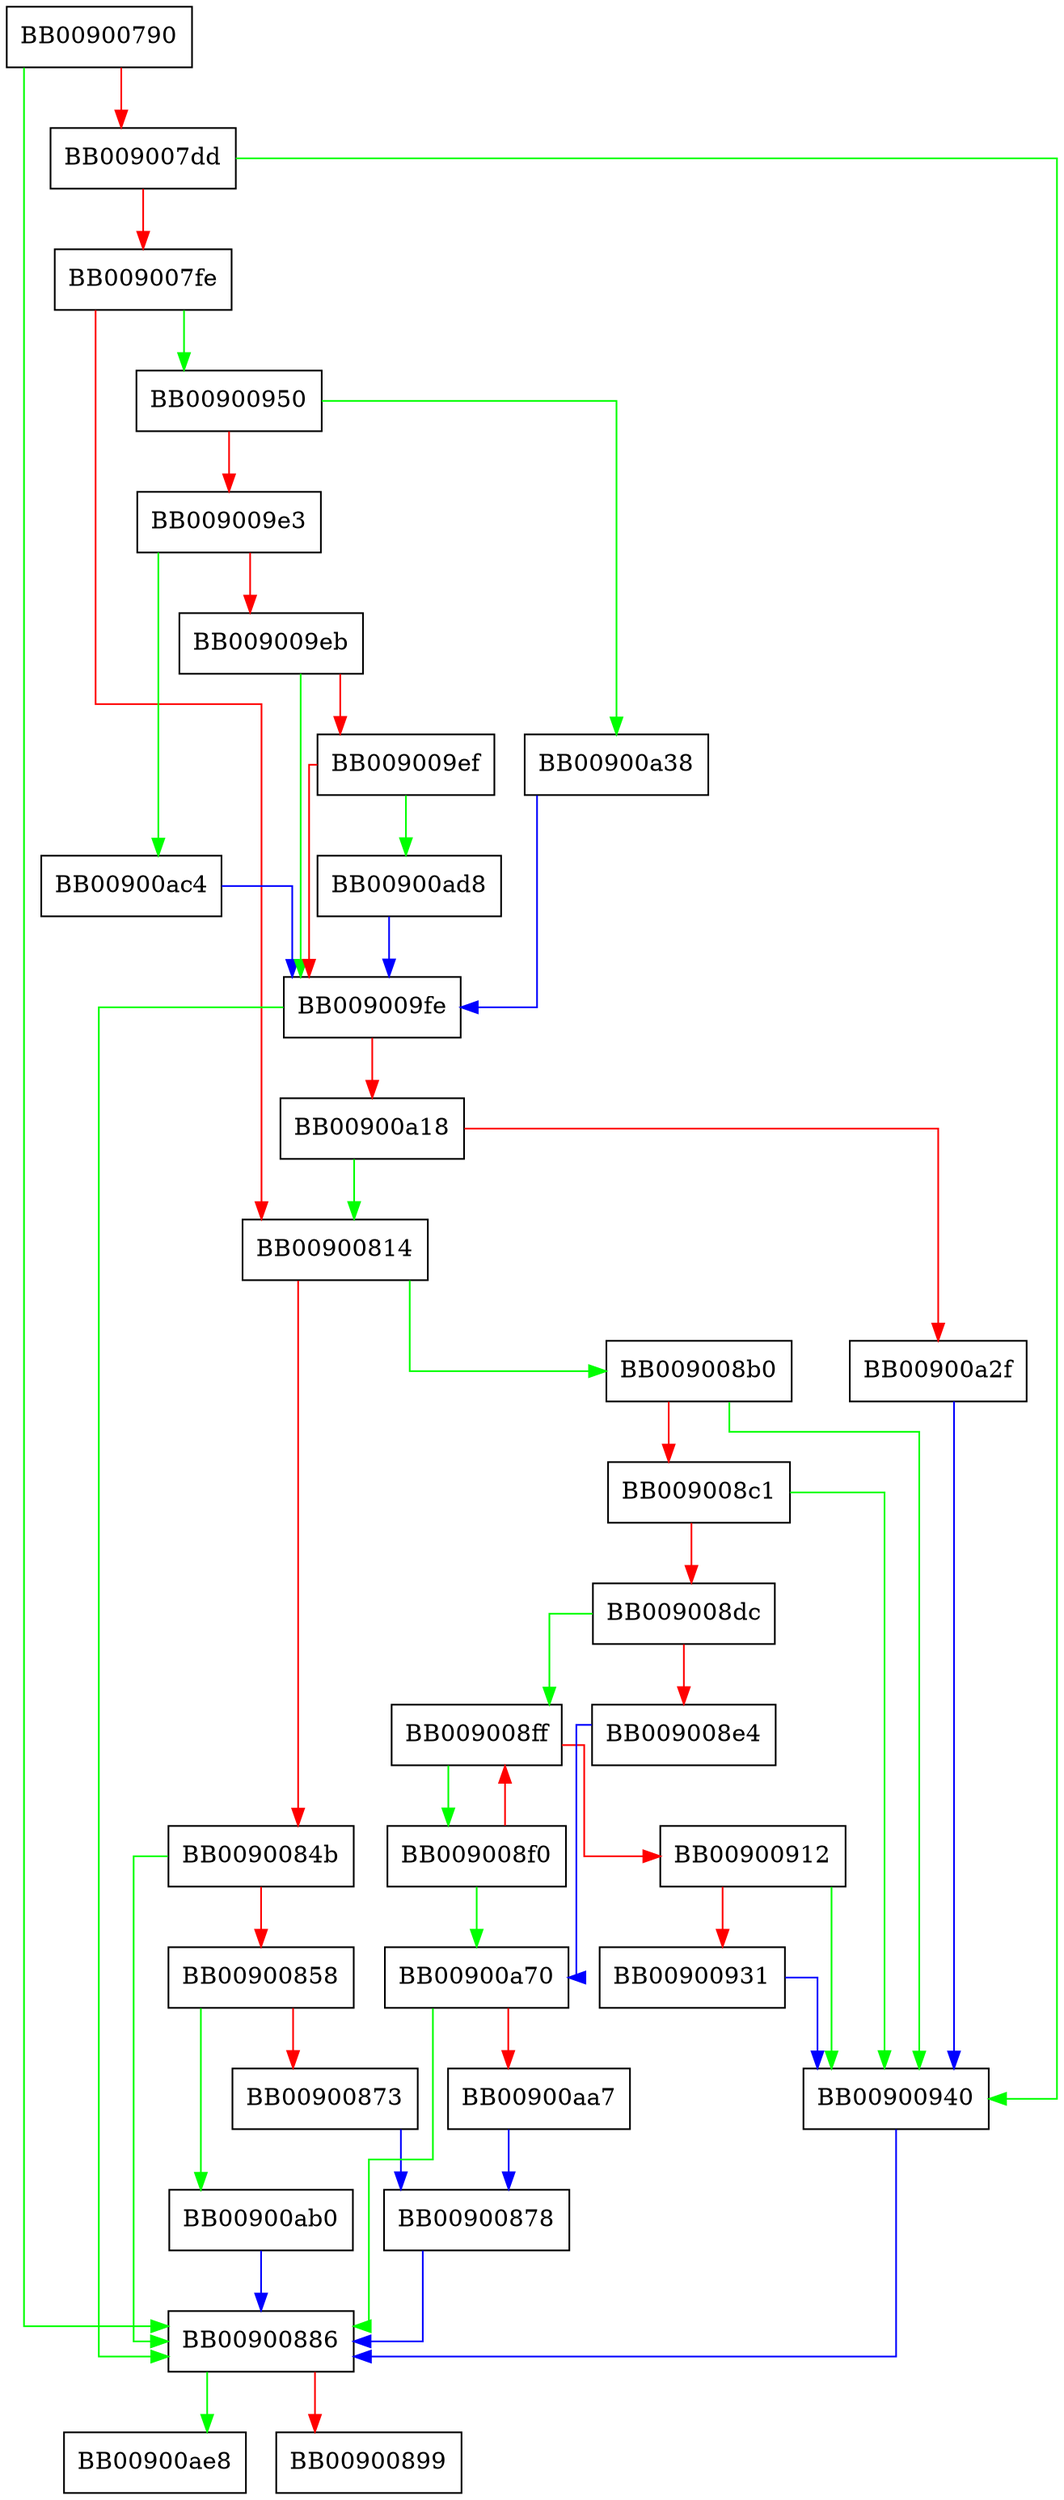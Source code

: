 digraph _nl_load_locale {
  node [shape="box"];
  graph [splines=ortho];
  BB00900790 -> BB00900886 [color="green"];
  BB00900790 -> BB009007dd [color="red"];
  BB009007dd -> BB00900940 [color="green"];
  BB009007dd -> BB009007fe [color="red"];
  BB009007fe -> BB00900950 [color="green"];
  BB009007fe -> BB00900814 [color="red"];
  BB00900814 -> BB009008b0 [color="green"];
  BB00900814 -> BB0090084b [color="red"];
  BB0090084b -> BB00900886 [color="green"];
  BB0090084b -> BB00900858 [color="red"];
  BB00900858 -> BB00900ab0 [color="green"];
  BB00900858 -> BB00900873 [color="red"];
  BB00900873 -> BB00900878 [color="blue"];
  BB00900878 -> BB00900886 [color="blue"];
  BB00900886 -> BB00900ae8 [color="green"];
  BB00900886 -> BB00900899 [color="red"];
  BB009008b0 -> BB00900940 [color="green"];
  BB009008b0 -> BB009008c1 [color="red"];
  BB009008c1 -> BB00900940 [color="green"];
  BB009008c1 -> BB009008dc [color="red"];
  BB009008dc -> BB009008ff [color="green"];
  BB009008dc -> BB009008e4 [color="red"];
  BB009008e4 -> BB00900a70 [color="blue"];
  BB009008f0 -> BB00900a70 [color="green"];
  BB009008f0 -> BB009008ff [color="red"];
  BB009008ff -> BB009008f0 [color="green"];
  BB009008ff -> BB00900912 [color="red"];
  BB00900912 -> BB00900940 [color="green"];
  BB00900912 -> BB00900931 [color="red"];
  BB00900931 -> BB00900940 [color="blue"];
  BB00900940 -> BB00900886 [color="blue"];
  BB00900950 -> BB00900a38 [color="green"];
  BB00900950 -> BB009009e3 [color="red"];
  BB009009e3 -> BB00900ac4 [color="green"];
  BB009009e3 -> BB009009eb [color="red"];
  BB009009eb -> BB009009fe [color="green"];
  BB009009eb -> BB009009ef [color="red"];
  BB009009ef -> BB00900ad8 [color="green"];
  BB009009ef -> BB009009fe [color="red"];
  BB009009fe -> BB00900886 [color="green"];
  BB009009fe -> BB00900a18 [color="red"];
  BB00900a18 -> BB00900814 [color="green"];
  BB00900a18 -> BB00900a2f [color="red"];
  BB00900a2f -> BB00900940 [color="blue"];
  BB00900a38 -> BB009009fe [color="blue"];
  BB00900a70 -> BB00900886 [color="green"];
  BB00900a70 -> BB00900aa7 [color="red"];
  BB00900aa7 -> BB00900878 [color="blue"];
  BB00900ab0 -> BB00900886 [color="blue"];
  BB00900ac4 -> BB009009fe [color="blue"];
  BB00900ad8 -> BB009009fe [color="blue"];
}